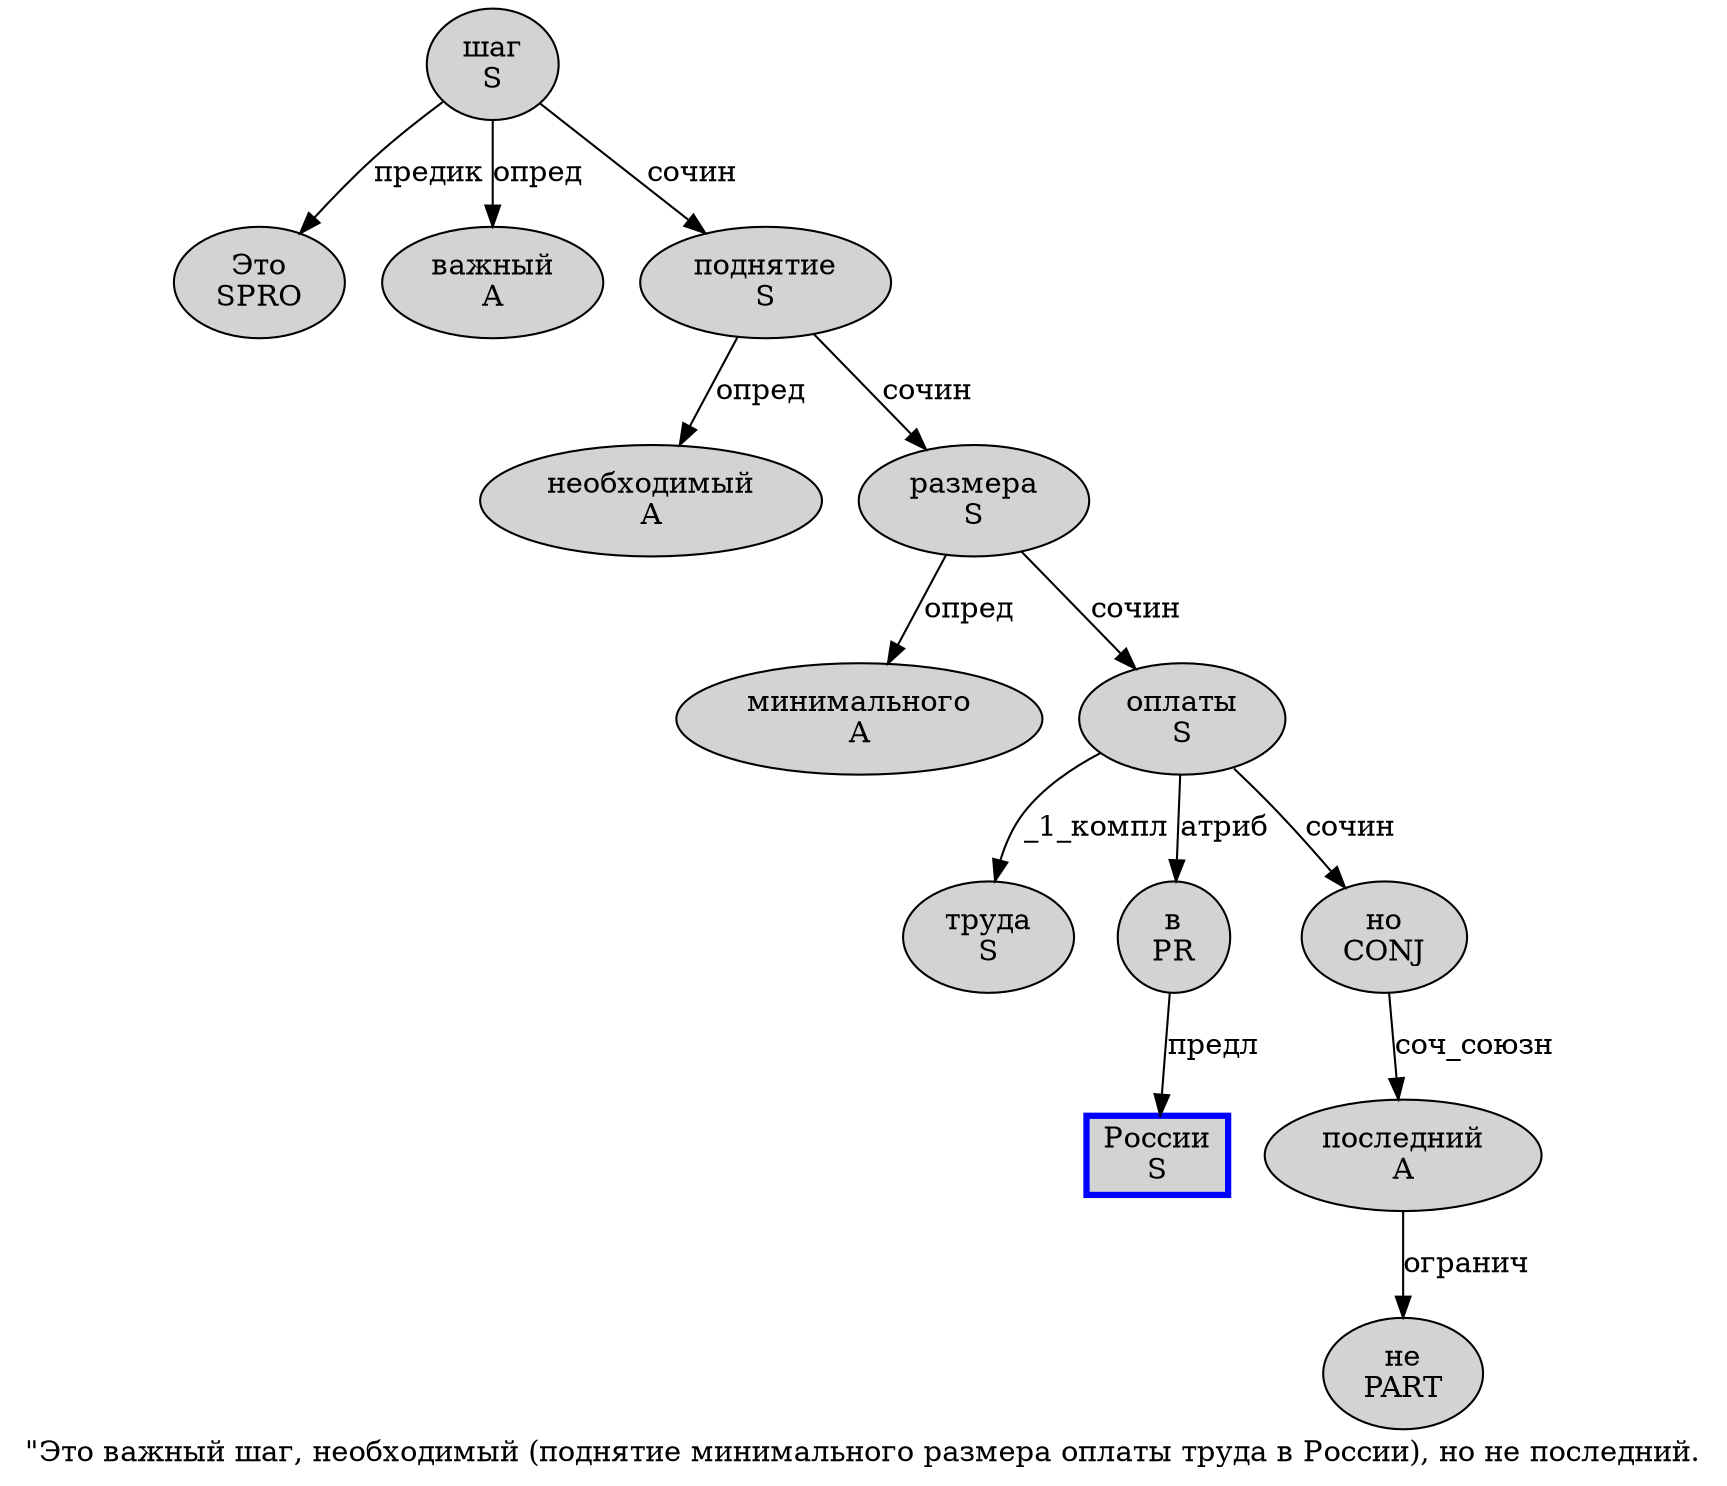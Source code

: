 digraph SENTENCE_714 {
	graph [label="\"Это важный шаг, необходимый (поднятие минимального размера оплаты труда в России), но не последний."]
	node [style=filled]
		1 [label="Это
SPRO" color="" fillcolor=lightgray penwidth=1 shape=ellipse]
		2 [label="важный
A" color="" fillcolor=lightgray penwidth=1 shape=ellipse]
		3 [label="шаг
S" color="" fillcolor=lightgray penwidth=1 shape=ellipse]
		5 [label="необходимый
A" color="" fillcolor=lightgray penwidth=1 shape=ellipse]
		7 [label="поднятие
S" color="" fillcolor=lightgray penwidth=1 shape=ellipse]
		8 [label="минимального
A" color="" fillcolor=lightgray penwidth=1 shape=ellipse]
		9 [label="размера
S" color="" fillcolor=lightgray penwidth=1 shape=ellipse]
		10 [label="оплаты
S" color="" fillcolor=lightgray penwidth=1 shape=ellipse]
		11 [label="труда
S" color="" fillcolor=lightgray penwidth=1 shape=ellipse]
		12 [label="в
PR" color="" fillcolor=lightgray penwidth=1 shape=ellipse]
		13 [label="России
S" color=blue fillcolor=lightgray penwidth=3 shape=box]
		16 [label="но
CONJ" color="" fillcolor=lightgray penwidth=1 shape=ellipse]
		17 [label="не
PART" color="" fillcolor=lightgray penwidth=1 shape=ellipse]
		18 [label="последний
A" color="" fillcolor=lightgray penwidth=1 shape=ellipse]
			10 -> 11 [label="_1_компл"]
			10 -> 12 [label="атриб"]
			10 -> 16 [label="сочин"]
			3 -> 1 [label="предик"]
			3 -> 2 [label="опред"]
			3 -> 7 [label="сочин"]
			18 -> 17 [label="огранич"]
			12 -> 13 [label="предл"]
			16 -> 18 [label="соч_союзн"]
			7 -> 5 [label="опред"]
			7 -> 9 [label="сочин"]
			9 -> 8 [label="опред"]
			9 -> 10 [label="сочин"]
}